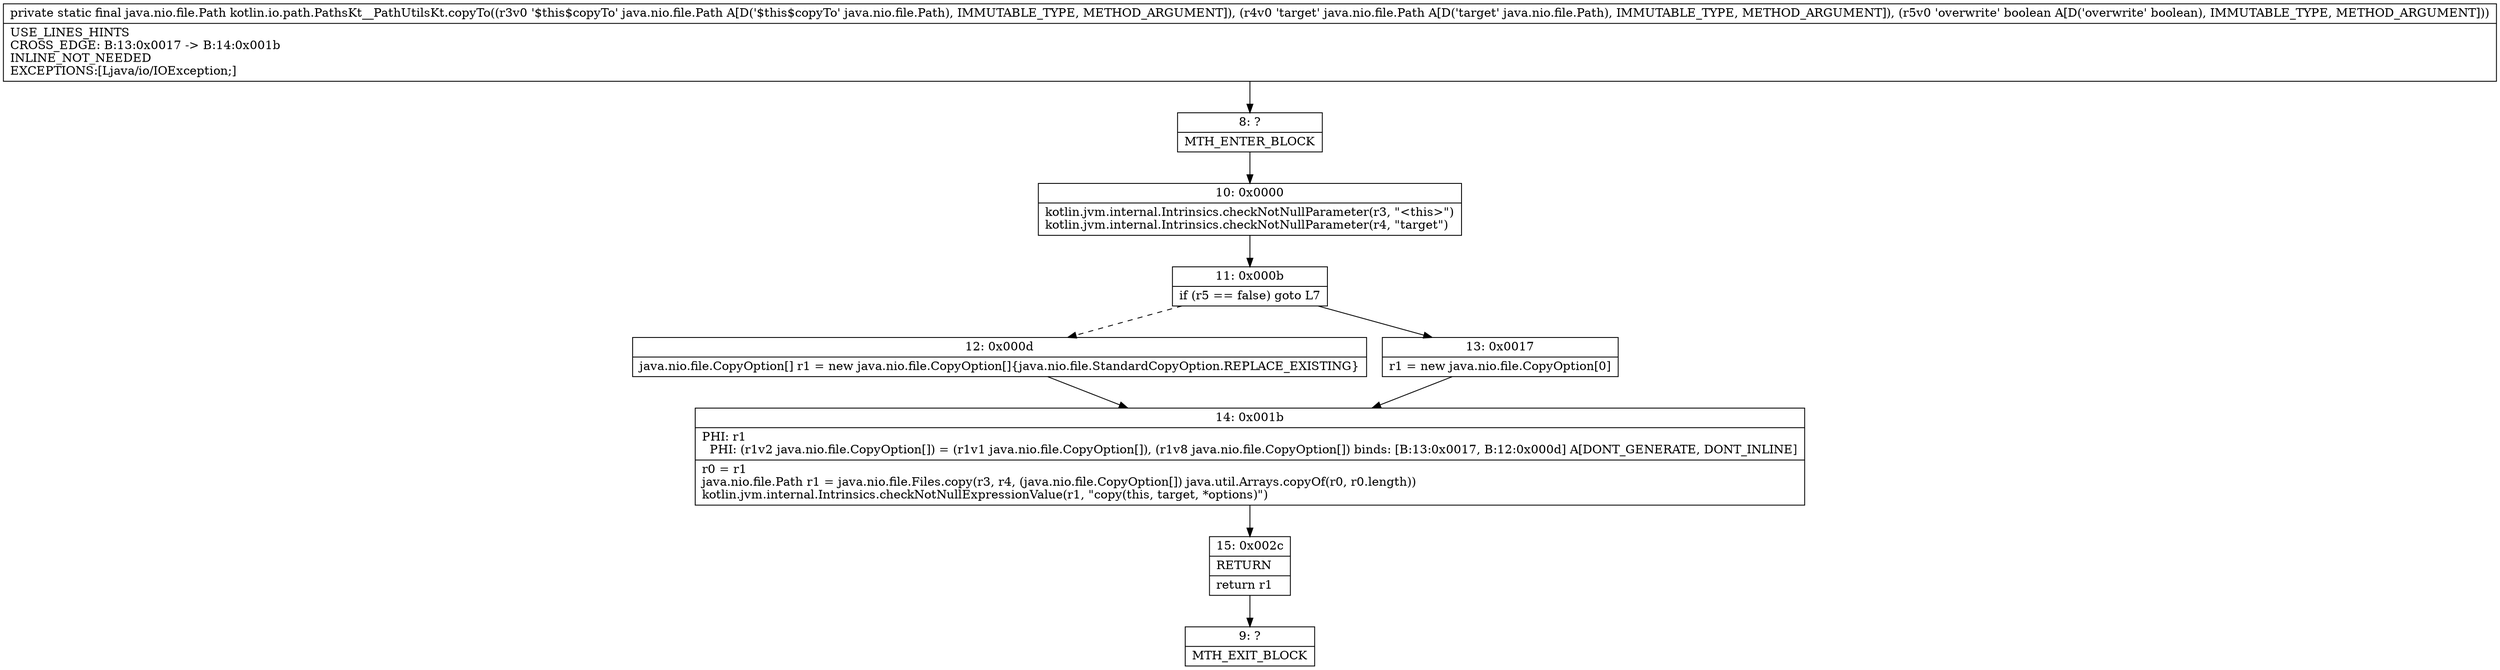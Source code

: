 digraph "CFG forkotlin.io.path.PathsKt__PathUtilsKt.copyTo(Ljava\/nio\/file\/Path;Ljava\/nio\/file\/Path;Z)Ljava\/nio\/file\/Path;" {
Node_8 [shape=record,label="{8\:\ ?|MTH_ENTER_BLOCK\l}"];
Node_10 [shape=record,label="{10\:\ 0x0000|kotlin.jvm.internal.Intrinsics.checkNotNullParameter(r3, \"\<this\>\")\lkotlin.jvm.internal.Intrinsics.checkNotNullParameter(r4, \"target\")\l}"];
Node_11 [shape=record,label="{11\:\ 0x000b|if (r5 == false) goto L7\l}"];
Node_12 [shape=record,label="{12\:\ 0x000d|java.nio.file.CopyOption[] r1 = new java.nio.file.CopyOption[]\{java.nio.file.StandardCopyOption.REPLACE_EXISTING\}\l}"];
Node_14 [shape=record,label="{14\:\ 0x001b|PHI: r1 \l  PHI: (r1v2 java.nio.file.CopyOption[]) = (r1v1 java.nio.file.CopyOption[]), (r1v8 java.nio.file.CopyOption[]) binds: [B:13:0x0017, B:12:0x000d] A[DONT_GENERATE, DONT_INLINE]\l|r0 = r1\ljava.nio.file.Path r1 = java.nio.file.Files.copy(r3, r4, (java.nio.file.CopyOption[]) java.util.Arrays.copyOf(r0, r0.length))\lkotlin.jvm.internal.Intrinsics.checkNotNullExpressionValue(r1, \"copy(this, target, *options)\")\l}"];
Node_15 [shape=record,label="{15\:\ 0x002c|RETURN\l|return r1\l}"];
Node_9 [shape=record,label="{9\:\ ?|MTH_EXIT_BLOCK\l}"];
Node_13 [shape=record,label="{13\:\ 0x0017|r1 = new java.nio.file.CopyOption[0]\l}"];
MethodNode[shape=record,label="{private static final java.nio.file.Path kotlin.io.path.PathsKt__PathUtilsKt.copyTo((r3v0 '$this$copyTo' java.nio.file.Path A[D('$this$copyTo' java.nio.file.Path), IMMUTABLE_TYPE, METHOD_ARGUMENT]), (r4v0 'target' java.nio.file.Path A[D('target' java.nio.file.Path), IMMUTABLE_TYPE, METHOD_ARGUMENT]), (r5v0 'overwrite' boolean A[D('overwrite' boolean), IMMUTABLE_TYPE, METHOD_ARGUMENT]))  | USE_LINES_HINTS\lCROSS_EDGE: B:13:0x0017 \-\> B:14:0x001b\lINLINE_NOT_NEEDED\lEXCEPTIONS:[Ljava\/io\/IOException;]\l}"];
MethodNode -> Node_8;Node_8 -> Node_10;
Node_10 -> Node_11;
Node_11 -> Node_12[style=dashed];
Node_11 -> Node_13;
Node_12 -> Node_14;
Node_14 -> Node_15;
Node_15 -> Node_9;
Node_13 -> Node_14;
}

